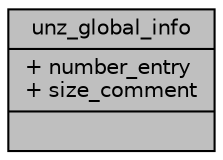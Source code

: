 digraph "unz_global_info"
{
  edge [fontname="Helvetica",fontsize="10",labelfontname="Helvetica",labelfontsize="10"];
  node [fontname="Helvetica",fontsize="10",shape=record];
  Node1 [label="{unz_global_info\n|+ number_entry\l+ size_comment\l|}",height=0.2,width=0.4,color="black", fillcolor="grey75", style="filled", fontcolor="black"];
}
